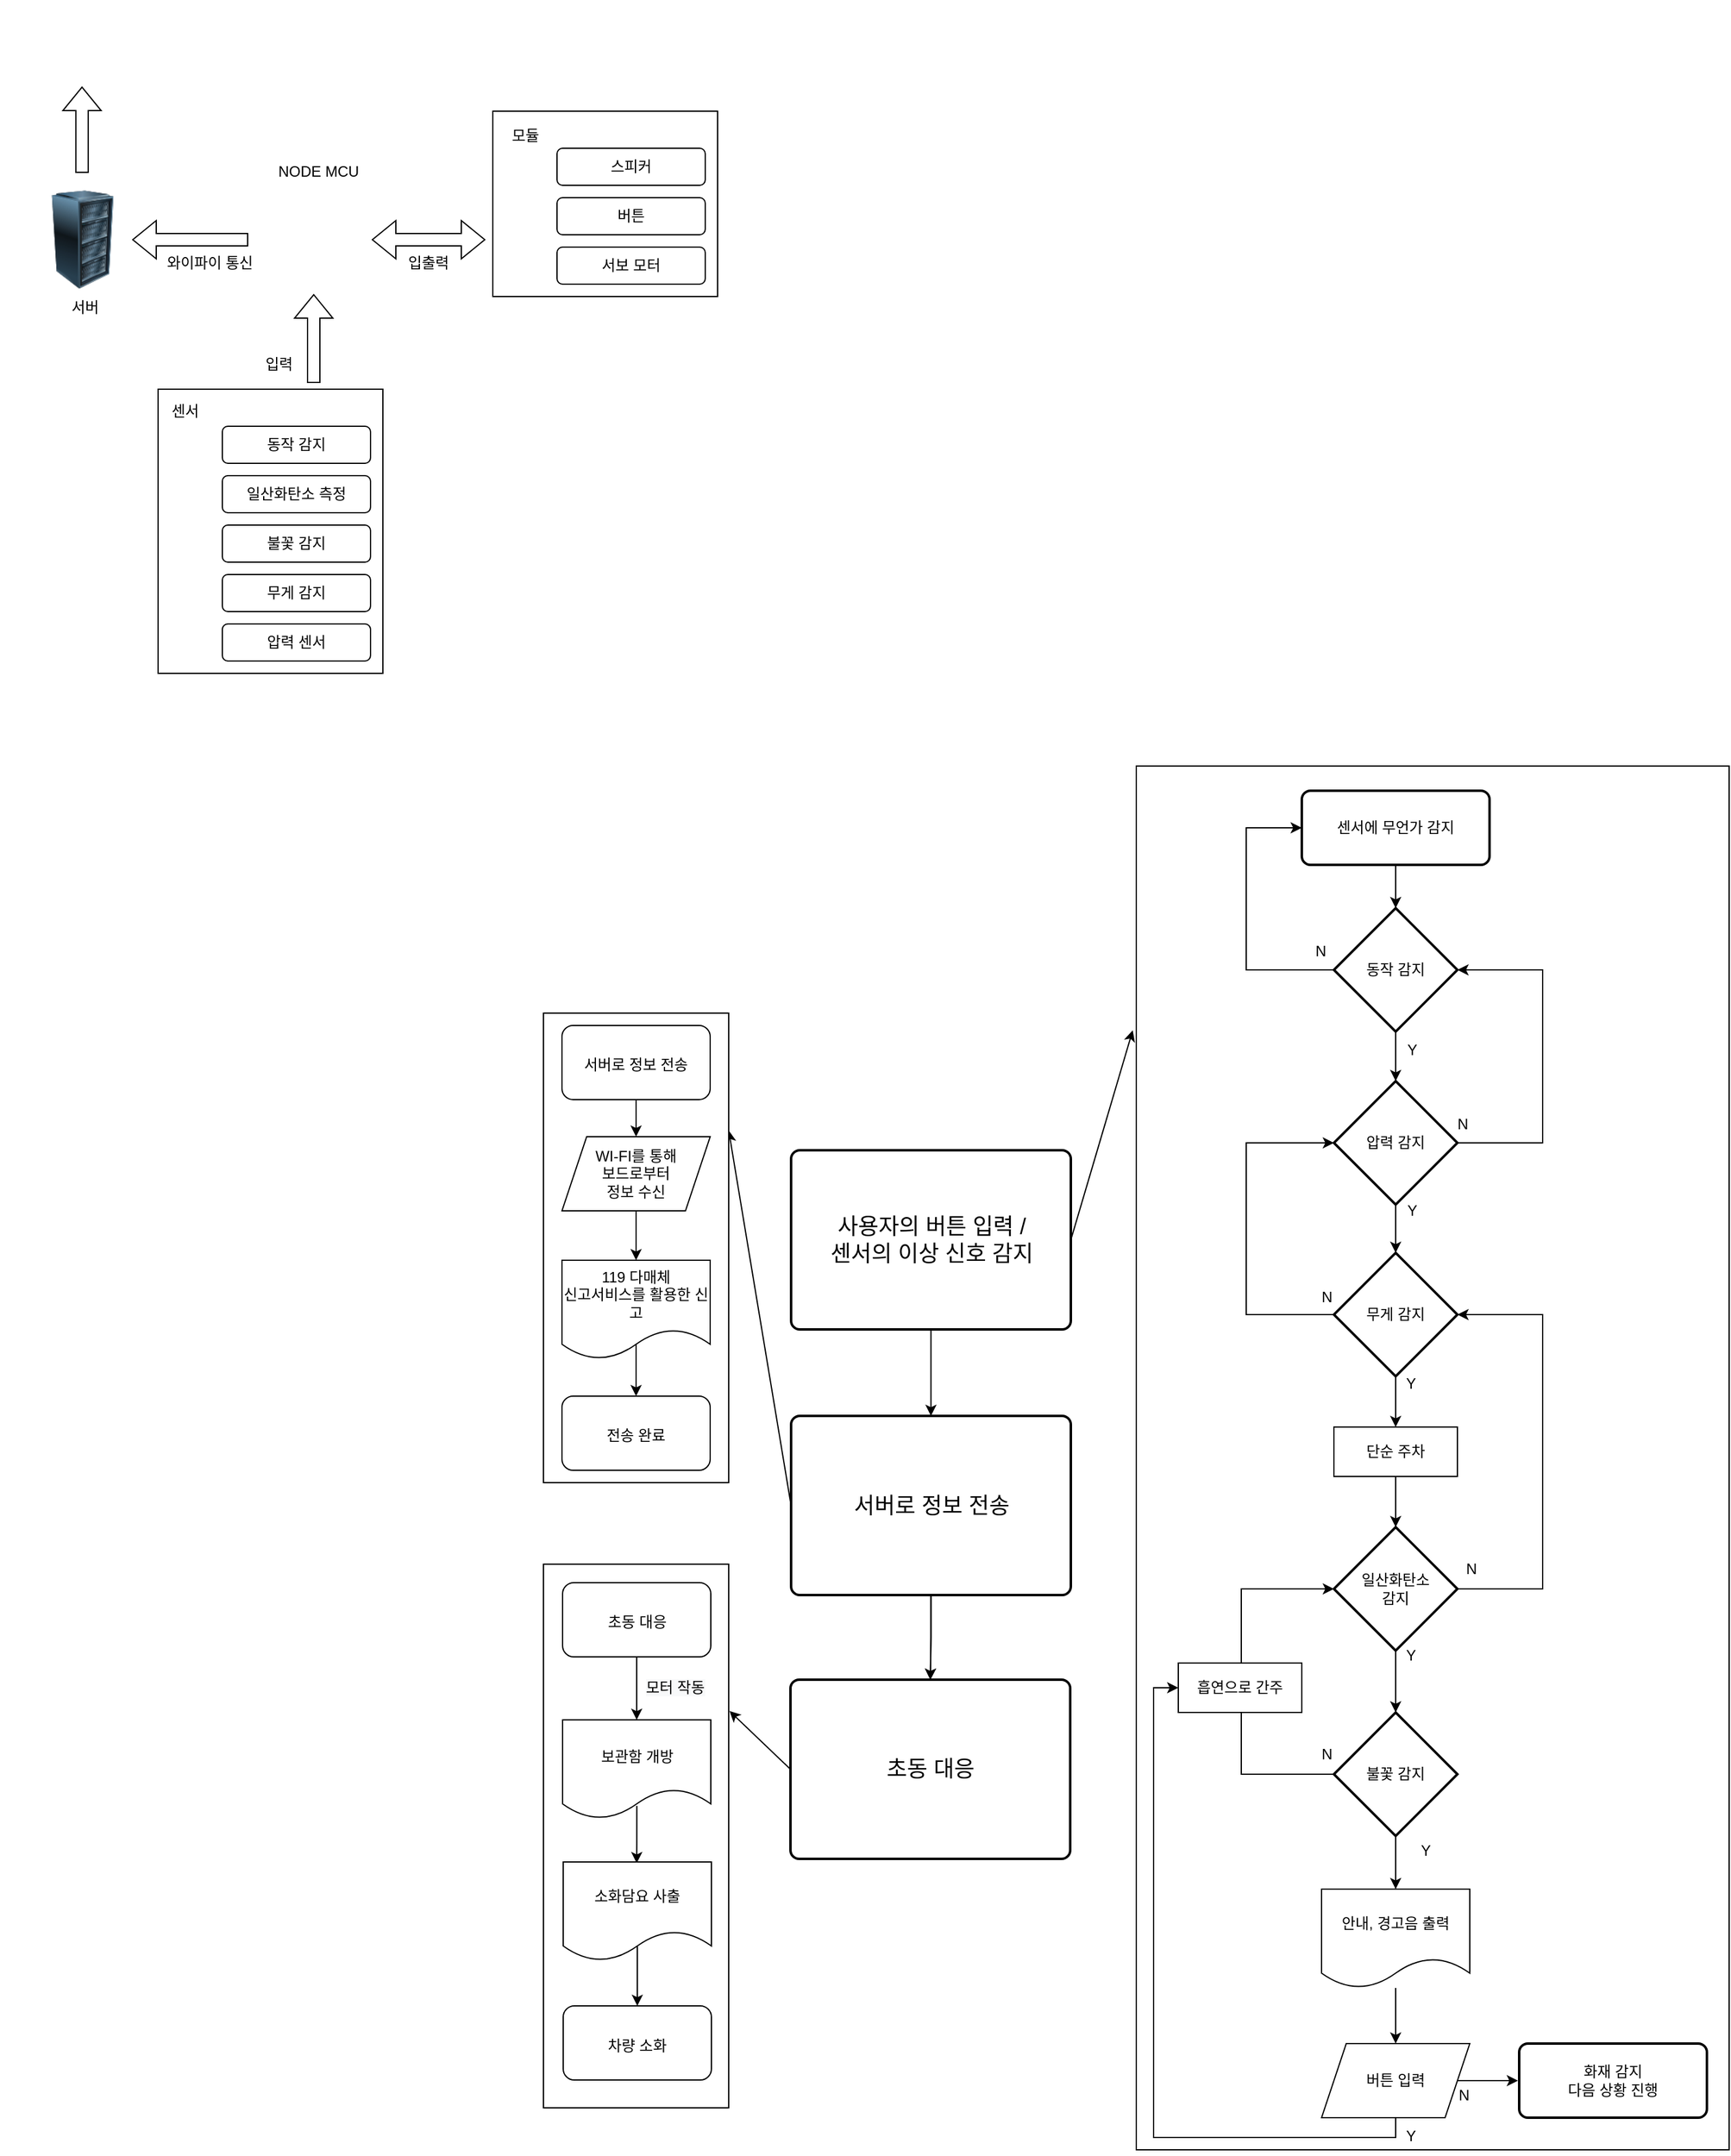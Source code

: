 <mxfile version="20.5.1" type="device"><diagram id="165w_law_jUI26ZeM4Bt" name="페이지-1"><mxGraphModel dx="1244" dy="604" grid="1" gridSize="10" guides="1" tooltips="1" connect="1" arrows="1" fold="1" page="0" pageScale="1" pageWidth="827" pageHeight="1169" math="0" shadow="0"><root><mxCell id="0"/><mxCell id="1" parent="0"/><mxCell id="T8Nb5RoC0RxpTcausWO0-1" value="" style="image;html=1;image=img/lib/clip_art/computers/Server_Rack_128x128.png" parent="1" vertex="1"><mxGeometry x="147" y="224" width="80" height="80" as="geometry"/></mxCell><mxCell id="T8Nb5RoC0RxpTcausWO0-4" value="" style="shape=image;html=1;verticalAlign=top;verticalLabelPosition=bottom;labelBackgroundColor=#ffffff;imageAspect=0;aspect=fixed;image=https://cdn2.iconfinder.com/data/icons/electronic-13/480/3-electronic-arduino-chipset-icon-2-128.png" parent="1" vertex="1"><mxGeometry x="310" y="200" width="128" height="128" as="geometry"/></mxCell><mxCell id="T8Nb5RoC0RxpTcausWO0-5" value="" style="shape=flexArrow;endArrow=classic;html=1;rounded=0;" parent="1" edge="1"><mxGeometry width="50" height="50" relative="1" as="geometry"><mxPoint x="186.41" y="210" as="sourcePoint"/><mxPoint x="186.41" y="140" as="targetPoint"/></mxGeometry></mxCell><mxCell id="T8Nb5RoC0RxpTcausWO0-7" value="" style="shape=image;verticalLabelPosition=bottom;labelBackgroundColor=default;verticalAlign=top;aspect=fixed;imageAspect=0;image=https://cdn.gjdream.com/news/photo/old/news/contents/UPFILE/2018/20180920490512.jpg;" parent="1" vertex="1"><mxGeometry x="120.5" y="70" width="133" height="57" as="geometry"/></mxCell><mxCell id="T8Nb5RoC0RxpTcausWO0-9" value="" style="rounded=0;whiteSpace=wrap;html=1;" parent="1" vertex="1"><mxGeometry x="248" y="385" width="182" height="230" as="geometry"/></mxCell><mxCell id="T8Nb5RoC0RxpTcausWO0-10" value="동작 감지" style="rounded=1;whiteSpace=wrap;html=1;" parent="1" vertex="1"><mxGeometry x="300" y="415" width="120" height="30" as="geometry"/></mxCell><mxCell id="T8Nb5RoC0RxpTcausWO0-11" value="센서" style="text;html=1;strokeColor=none;fillColor=none;align=center;verticalAlign=middle;whiteSpace=wrap;rounded=0;" parent="1" vertex="1"><mxGeometry x="250" y="385" width="40" height="35" as="geometry"/></mxCell><mxCell id="T8Nb5RoC0RxpTcausWO0-13" value="일산화탄소 측정" style="rounded=1;whiteSpace=wrap;html=1;" parent="1" vertex="1"><mxGeometry x="300" y="455" width="120" height="30" as="geometry"/></mxCell><mxCell id="T8Nb5RoC0RxpTcausWO0-14" value="불꽃 감지" style="rounded=1;whiteSpace=wrap;html=1;" parent="1" vertex="1"><mxGeometry x="300" y="495" width="120" height="30" as="geometry"/></mxCell><mxCell id="T8Nb5RoC0RxpTcausWO0-15" value="무게 감지" style="rounded=1;whiteSpace=wrap;html=1;" parent="1" vertex="1"><mxGeometry x="300" y="535" width="120" height="30" as="geometry"/></mxCell><mxCell id="T8Nb5RoC0RxpTcausWO0-16" value="압력 센서" style="rounded=1;whiteSpace=wrap;html=1;" parent="1" vertex="1"><mxGeometry x="300" y="575" width="120" height="30" as="geometry"/></mxCell><mxCell id="T8Nb5RoC0RxpTcausWO0-17" value="" style="rounded=0;whiteSpace=wrap;html=1;" parent="1" vertex="1"><mxGeometry x="519" y="160" width="182" height="150" as="geometry"/></mxCell><mxCell id="T8Nb5RoC0RxpTcausWO0-18" value="스피커" style="rounded=1;whiteSpace=wrap;html=1;" parent="1" vertex="1"><mxGeometry x="571" y="190" width="120" height="30" as="geometry"/></mxCell><mxCell id="T8Nb5RoC0RxpTcausWO0-19" value="모듈" style="text;html=1;strokeColor=none;fillColor=none;align=center;verticalAlign=middle;whiteSpace=wrap;rounded=0;" parent="1" vertex="1"><mxGeometry x="521" y="160" width="49" height="40" as="geometry"/></mxCell><mxCell id="T8Nb5RoC0RxpTcausWO0-20" value="버튼" style="rounded=1;whiteSpace=wrap;html=1;" parent="1" vertex="1"><mxGeometry x="571" y="230" width="120" height="30" as="geometry"/></mxCell><mxCell id="T8Nb5RoC0RxpTcausWO0-21" value="서보 모터" style="rounded=1;whiteSpace=wrap;html=1;" parent="1" vertex="1"><mxGeometry x="571" y="270" width="120" height="30" as="geometry"/></mxCell><mxCell id="T8Nb5RoC0RxpTcausWO0-24" value="" style="shape=flexArrow;endArrow=classic;startArrow=classic;html=1;rounded=0;entryX=1;entryY=0.5;entryDx=0;entryDy=0;" parent="1" edge="1"><mxGeometry width="100" height="100" relative="1" as="geometry"><mxPoint x="513" y="264" as="sourcePoint"/><mxPoint x="421" y="264.0" as="targetPoint"/></mxGeometry></mxCell><mxCell id="T8Nb5RoC0RxpTcausWO0-26" value="NODE MCU" style="text;html=1;strokeColor=none;fillColor=none;align=center;verticalAlign=middle;whiteSpace=wrap;rounded=0;" parent="1" vertex="1"><mxGeometry x="310" y="194" width="136" height="30" as="geometry"/></mxCell><mxCell id="T8Nb5RoC0RxpTcausWO0-27" value="서버" style="text;html=1;strokeColor=none;fillColor=none;align=center;verticalAlign=middle;whiteSpace=wrap;rounded=0;" parent="1" vertex="1"><mxGeometry x="121" y="304" width="136" height="30" as="geometry"/></mxCell><mxCell id="T8Nb5RoC0RxpTcausWO0-29" value="" style="shape=image;verticalLabelPosition=bottom;labelBackgroundColor=default;verticalAlign=top;aspect=fixed;imageAspect=0;image=https://cdn-icons-png.flaticon.com/512/72/72264.png;" parent="1" vertex="1"><mxGeometry x="253.5" y="210" width="50" height="50" as="geometry"/></mxCell><mxCell id="T8Nb5RoC0RxpTcausWO0-31" value="" style="shape=flexArrow;endArrow=classic;html=1;rounded=0;entryX=0.5;entryY=1;entryDx=0;entryDy=0;" parent="1" edge="1"><mxGeometry width="50" height="50" relative="1" as="geometry"><mxPoint x="374" y="380" as="sourcePoint"/><mxPoint x="374.0" y="308.0" as="targetPoint"/></mxGeometry></mxCell><mxCell id="T8Nb5RoC0RxpTcausWO0-32" value="입력" style="text;html=1;strokeColor=none;fillColor=none;align=center;verticalAlign=middle;whiteSpace=wrap;rounded=0;" parent="1" vertex="1"><mxGeometry x="278" y="350" width="136" height="30" as="geometry"/></mxCell><mxCell id="T8Nb5RoC0RxpTcausWO0-34" value="입출력" style="text;html=1;strokeColor=none;fillColor=none;align=center;verticalAlign=middle;whiteSpace=wrap;rounded=0;" parent="1" vertex="1"><mxGeometry x="399" y="268" width="136" height="30" as="geometry"/></mxCell><mxCell id="T8Nb5RoC0RxpTcausWO0-36" value="" style="shape=flexArrow;endArrow=classic;html=1;rounded=0;" parent="1" target="T8Nb5RoC0RxpTcausWO0-1" edge="1"><mxGeometry width="50" height="50" relative="1" as="geometry"><mxPoint x="321" y="264" as="sourcePoint"/><mxPoint x="231" y="264" as="targetPoint"/></mxGeometry></mxCell><mxCell id="T8Nb5RoC0RxpTcausWO0-37" value="와이파이 통신" style="text;html=1;strokeColor=none;fillColor=none;align=center;verticalAlign=middle;whiteSpace=wrap;rounded=0;" parent="1" vertex="1"><mxGeometry x="222" y="268" width="136" height="30" as="geometry"/></mxCell><mxCell id="dqGDmKwzn2FibLqdxP1N-10" value="" style="endArrow=classic;html=1;rounded=0;exitX=1;exitY=0.5;exitDx=0;exitDy=0;entryX=-0.006;entryY=0.191;entryDx=0;entryDy=0;entryPerimeter=0;" edge="1" parent="1" source="060HQ8-WxhWYUKOi99JN-88" target="dqGDmKwzn2FibLqdxP1N-3"><mxGeometry width="50" height="50" relative="1" as="geometry"><mxPoint x="1000" y="1100" as="sourcePoint"/><mxPoint x="1060" y="820" as="targetPoint"/></mxGeometry></mxCell><mxCell id="dqGDmKwzn2FibLqdxP1N-11" value="" style="endArrow=classic;html=1;rounded=0;exitX=0;exitY=0.5;exitDx=0;exitDy=0;entryX=1.004;entryY=0.27;entryDx=0;entryDy=0;entryPerimeter=0;" edge="1" parent="1" source="060HQ8-WxhWYUKOi99JN-104" target="dqGDmKwzn2FibLqdxP1N-39"><mxGeometry width="50" height="50" relative="1" as="geometry"><mxPoint x="710" y="1530" as="sourcePoint"/><mxPoint x="669" y="1449" as="targetPoint"/></mxGeometry></mxCell><mxCell id="dqGDmKwzn2FibLqdxP1N-18" value="" style="endArrow=classic;html=1;rounded=0;exitX=0;exitY=0.5;exitDx=0;exitDy=0;entryX=1;entryY=0.25;entryDx=0;entryDy=0;" edge="1" parent="1" source="060HQ8-WxhWYUKOi99JN-103" target="dqGDmKwzn2FibLqdxP1N-35"><mxGeometry width="50" height="50" relative="1" as="geometry"><mxPoint x="770" y="1332" as="sourcePoint"/><mxPoint x="672.624" y="1092" as="targetPoint"/></mxGeometry></mxCell><mxCell id="dqGDmKwzn2FibLqdxP1N-50" value="" style="group" vertex="1" connectable="0" parent="1"><mxGeometry x="560" y="1336" width="161" height="440" as="geometry"/></mxCell><mxCell id="dqGDmKwzn2FibLqdxP1N-39" value="" style="rounded=0;whiteSpace=wrap;html=1;" vertex="1" parent="dqGDmKwzn2FibLqdxP1N-50"><mxGeometry width="150" height="440" as="geometry"/></mxCell><mxCell id="060HQ8-WxhWYUKOi99JN-108" value="&lt;font style=&quot;font-size: 12px;&quot;&gt;초동 대응&lt;/font&gt;" style="rounded=1;whiteSpace=wrap;html=1;fontSize=18;" parent="dqGDmKwzn2FibLqdxP1N-50" vertex="1"><mxGeometry x="15.5" y="15" width="120" height="60" as="geometry"/></mxCell><mxCell id="060HQ8-WxhWYUKOi99JN-115" style="edgeStyle=orthogonalEdgeStyle;rounded=0;orthogonalLoop=1;jettySize=auto;html=1;entryX=0.5;entryY=0;entryDx=0;entryDy=0;fontSize=12;exitX=0.501;exitY=0.871;exitDx=0;exitDy=0;exitPerimeter=0;" parent="dqGDmKwzn2FibLqdxP1N-50" source="060HQ8-WxhWYUKOi99JN-110" edge="1"><mxGeometry relative="1" as="geometry"><mxPoint x="75.5" y="242" as="targetPoint"/></mxGeometry></mxCell><mxCell id="060HQ8-WxhWYUKOi99JN-110" value="&lt;font style=&quot;font-size: 12px;&quot;&gt;보관함 개방&lt;/font&gt;" style="shape=document;whiteSpace=wrap;html=1;boundedLbl=1;fontSize=18;" parent="dqGDmKwzn2FibLqdxP1N-50" vertex="1"><mxGeometry x="15.5" y="126" width="120" height="80" as="geometry"/></mxCell><mxCell id="060HQ8-WxhWYUKOi99JN-111" style="edgeStyle=orthogonalEdgeStyle;rounded=0;orthogonalLoop=1;jettySize=auto;html=1;entryX=0.5;entryY=0;entryDx=0;entryDy=0;fontSize=18;" parent="dqGDmKwzn2FibLqdxP1N-50" source="060HQ8-WxhWYUKOi99JN-108" target="060HQ8-WxhWYUKOi99JN-110" edge="1"><mxGeometry relative="1" as="geometry"/></mxCell><mxCell id="dqGDmKwzn2FibLqdxP1N-24" value="&lt;span style=&quot;color: rgb(0, 0, 0); font-family: Helvetica; font-size: 12px; font-style: normal; font-variant-ligatures: normal; font-variant-caps: normal; font-weight: 400; letter-spacing: normal; orphans: 2; text-align: center; text-indent: 0px; text-transform: none; widows: 2; word-spacing: 0px; -webkit-text-stroke-width: 0px; background-color: rgb(248, 249, 250); text-decoration-thickness: initial; text-decoration-style: initial; text-decoration-color: initial; float: none; display: inline !important;&quot;&gt;모터 작동&lt;/span&gt;" style="text;whiteSpace=wrap;html=1;" vertex="1" parent="dqGDmKwzn2FibLqdxP1N-50"><mxGeometry x="81" y="86" width="80" height="40" as="geometry"/></mxCell><mxCell id="dqGDmKwzn2FibLqdxP1N-38" value="&lt;font style=&quot;font-size: 12px;&quot;&gt;차량 소화&lt;/font&gt;" style="rounded=1;whiteSpace=wrap;html=1;fontSize=18;" vertex="1" parent="dqGDmKwzn2FibLqdxP1N-50"><mxGeometry x="16" y="357.5" width="120" height="60" as="geometry"/></mxCell><mxCell id="dqGDmKwzn2FibLqdxP1N-40" style="edgeStyle=orthogonalEdgeStyle;rounded=0;orthogonalLoop=1;jettySize=auto;html=1;entryX=0.5;entryY=0;entryDx=0;entryDy=0;exitX=0.5;exitY=0;exitDx=0;exitDy=0;" edge="1" parent="dqGDmKwzn2FibLqdxP1N-50" source="dqGDmKwzn2FibLqdxP1N-6" target="dqGDmKwzn2FibLqdxP1N-38"><mxGeometry relative="1" as="geometry"><Array as="points"><mxPoint x="76" y="281"/><mxPoint x="76" y="281"/></Array></mxGeometry></mxCell><mxCell id="dqGDmKwzn2FibLqdxP1N-6" value="소화담요 사출" style="shape=document;whiteSpace=wrap;html=1;boundedLbl=1;" vertex="1" parent="dqGDmKwzn2FibLqdxP1N-50"><mxGeometry x="16" y="241" width="120" height="80" as="geometry"/></mxCell><mxCell id="dqGDmKwzn2FibLqdxP1N-69" value="" style="group" vertex="1" connectable="0" parent="1"><mxGeometry x="560" y="890" width="150" height="380" as="geometry"/></mxCell><mxCell id="dqGDmKwzn2FibLqdxP1N-35" value="" style="rounded=0;whiteSpace=wrap;html=1;" vertex="1" parent="dqGDmKwzn2FibLqdxP1N-69"><mxGeometry width="150" height="380" as="geometry"/></mxCell><mxCell id="dqGDmKwzn2FibLqdxP1N-21" value="WI-FI를 통해&lt;br&gt;보드로부터&lt;br&gt;정보 수신" style="shape=parallelogram;perimeter=parallelogramPerimeter;whiteSpace=wrap;html=1;fixedSize=1;" vertex="1" parent="dqGDmKwzn2FibLqdxP1N-69"><mxGeometry x="15" y="100" width="120" height="60" as="geometry"/></mxCell><mxCell id="dqGDmKwzn2FibLqdxP1N-34" style="edgeStyle=orthogonalEdgeStyle;rounded=0;orthogonalLoop=1;jettySize=auto;html=1;entryX=0.5;entryY=0;entryDx=0;entryDy=0;" edge="1" parent="dqGDmKwzn2FibLqdxP1N-69" source="dqGDmKwzn2FibLqdxP1N-21" target="dqGDmKwzn2FibLqdxP1N-22"><mxGeometry relative="1" as="geometry"/></mxCell><mxCell id="dqGDmKwzn2FibLqdxP1N-64" style="edgeStyle=orthogonalEdgeStyle;rounded=0;orthogonalLoop=1;jettySize=auto;html=1;entryX=0.5;entryY=0;entryDx=0;entryDy=0;" edge="1" parent="dqGDmKwzn2FibLqdxP1N-69" source="dqGDmKwzn2FibLqdxP1N-63" target="dqGDmKwzn2FibLqdxP1N-21"><mxGeometry relative="1" as="geometry"/></mxCell><mxCell id="dqGDmKwzn2FibLqdxP1N-63" value="&lt;font style=&quot;font-size: 12px;&quot;&gt;서버로 정보 전송&lt;/font&gt;" style="rounded=1;whiteSpace=wrap;html=1;fontSize=18;" vertex="1" parent="dqGDmKwzn2FibLqdxP1N-69"><mxGeometry x="15" y="10" width="120" height="60" as="geometry"/></mxCell><mxCell id="dqGDmKwzn2FibLqdxP1N-65" value="&lt;font style=&quot;font-size: 12px;&quot;&gt;전송 완료&lt;/font&gt;" style="rounded=1;whiteSpace=wrap;html=1;fontSize=18;" vertex="1" parent="dqGDmKwzn2FibLqdxP1N-69"><mxGeometry x="15" y="310" width="120" height="60" as="geometry"/></mxCell><mxCell id="dqGDmKwzn2FibLqdxP1N-66" style="edgeStyle=orthogonalEdgeStyle;rounded=0;orthogonalLoop=1;jettySize=auto;html=1;entryX=0.5;entryY=0;entryDx=0;entryDy=0;exitX=0.5;exitY=0;exitDx=0;exitDy=0;" edge="1" parent="dqGDmKwzn2FibLqdxP1N-69" source="dqGDmKwzn2FibLqdxP1N-22" target="dqGDmKwzn2FibLqdxP1N-65"><mxGeometry relative="1" as="geometry"><Array as="points"><mxPoint x="75.5" y="300"/></Array></mxGeometry></mxCell><mxCell id="dqGDmKwzn2FibLqdxP1N-22" value="119 다매체 &lt;br&gt;신고서비스를 활용한 신고" style="shape=document;whiteSpace=wrap;html=1;boundedLbl=1;" vertex="1" parent="dqGDmKwzn2FibLqdxP1N-69"><mxGeometry x="15" y="200" width="120" height="80" as="geometry"/></mxCell><mxCell id="060HQ8-WxhWYUKOi99JN-88" value="&lt;span style=&quot;font-size: 18px;&quot;&gt;사용자의 버튼 입력 /&lt;br&gt;센서의 이상 신호 감지&lt;/span&gt;" style="rounded=1;whiteSpace=wrap;html=1;absoluteArcSize=1;arcSize=14;strokeWidth=2;" parent="1" vertex="1"><mxGeometry x="760.5" y="1001" width="226.5" height="145" as="geometry"/></mxCell><mxCell id="060HQ8-WxhWYUKOi99JN-103" value="&lt;span style=&quot;font-size: 18px;&quot;&gt;서버로 정보 전송&lt;/span&gt;" style="rounded=1;whiteSpace=wrap;html=1;absoluteArcSize=1;arcSize=14;strokeWidth=2;" parent="1" vertex="1"><mxGeometry x="760.5" y="1216" width="226.5" height="145" as="geometry"/></mxCell><mxCell id="060HQ8-WxhWYUKOi99JN-105" style="edgeStyle=orthogonalEdgeStyle;rounded=0;orthogonalLoop=1;jettySize=auto;html=1;entryX=0.5;entryY=0;entryDx=0;entryDy=0;fontSize=18;" parent="1" source="060HQ8-WxhWYUKOi99JN-88" target="060HQ8-WxhWYUKOi99JN-103" edge="1"><mxGeometry relative="1" as="geometry"/></mxCell><mxCell id="060HQ8-WxhWYUKOi99JN-104" value="&lt;span style=&quot;font-size: 18px;&quot;&gt;초동 대응&lt;/span&gt;" style="rounded=1;whiteSpace=wrap;html=1;absoluteArcSize=1;arcSize=14;strokeWidth=2;" parent="1" vertex="1"><mxGeometry x="760" y="1429.5" width="226.5" height="145" as="geometry"/></mxCell><mxCell id="dqGDmKwzn2FibLqdxP1N-12" value="" style="edgeStyle=orthogonalEdgeStyle;rounded=0;orthogonalLoop=1;jettySize=auto;html=1;" edge="1" parent="1" source="060HQ8-WxhWYUKOi99JN-103" target="060HQ8-WxhWYUKOi99JN-104"><mxGeometry relative="1" as="geometry"/></mxCell><mxCell id="060HQ8-WxhWYUKOi99JN-106" style="edgeStyle=orthogonalEdgeStyle;rounded=0;orthogonalLoop=1;jettySize=auto;html=1;entryX=0.5;entryY=0;entryDx=0;entryDy=0;fontSize=18;" parent="1" source="060HQ8-WxhWYUKOi99JN-103" target="060HQ8-WxhWYUKOi99JN-104" edge="1"><mxGeometry relative="1" as="geometry"/></mxCell><mxCell id="dqGDmKwzn2FibLqdxP1N-73" value="" style="group" vertex="1" connectable="0" parent="1"><mxGeometry x="1040" y="690" width="480" height="1124" as="geometry"/></mxCell><mxCell id="dqGDmKwzn2FibLqdxP1N-3" value="" style="rounded=0;whiteSpace=wrap;html=1;" vertex="1" parent="dqGDmKwzn2FibLqdxP1N-73"><mxGeometry width="480" height="1120" as="geometry"/></mxCell><mxCell id="060HQ8-WxhWYUKOi99JN-5" value="센서에 무언가 감지" style="rounded=1;whiteSpace=wrap;html=1;absoluteArcSize=1;arcSize=14;strokeWidth=2;" parent="dqGDmKwzn2FibLqdxP1N-73" vertex="1"><mxGeometry x="134" y="20" width="152" height="60" as="geometry"/></mxCell><mxCell id="060HQ8-WxhWYUKOi99JN-23" value="압력 감지" style="strokeWidth=2;html=1;shape=mxgraph.flowchart.decision;whiteSpace=wrap;" parent="dqGDmKwzn2FibLqdxP1N-73" vertex="1"><mxGeometry x="160" y="255" width="100" height="100" as="geometry"/></mxCell><mxCell id="060HQ8-WxhWYUKOi99JN-67" style="edgeStyle=orthogonalEdgeStyle;rounded=0;orthogonalLoop=1;jettySize=auto;html=1;entryX=0;entryY=0.5;entryDx=0;entryDy=0;entryPerimeter=0;exitX=1;exitY=0.5;exitDx=0;exitDy=0;exitPerimeter=0;" parent="dqGDmKwzn2FibLqdxP1N-73" source="060HQ8-WxhWYUKOi99JN-24" target="060HQ8-WxhWYUKOi99JN-23" edge="1"><mxGeometry relative="1" as="geometry"><Array as="points"><mxPoint x="89" y="444"/><mxPoint x="89" y="305"/></Array></mxGeometry></mxCell><mxCell id="060HQ8-WxhWYUKOi99JN-24" value="무게 감지" style="strokeWidth=2;html=1;shape=mxgraph.flowchart.decision;whiteSpace=wrap;" parent="dqGDmKwzn2FibLqdxP1N-73" vertex="1"><mxGeometry x="160" y="394" width="100" height="100" as="geometry"/></mxCell><mxCell id="060HQ8-WxhWYUKOi99JN-25" style="edgeStyle=orthogonalEdgeStyle;rounded=0;orthogonalLoop=1;jettySize=auto;html=1;" parent="dqGDmKwzn2FibLqdxP1N-73" source="060HQ8-WxhWYUKOi99JN-23" target="060HQ8-WxhWYUKOi99JN-24" edge="1"><mxGeometry relative="1" as="geometry"/></mxCell><mxCell id="060HQ8-WxhWYUKOi99JN-73" style="edgeStyle=orthogonalEdgeStyle;rounded=0;orthogonalLoop=1;jettySize=auto;html=1;entryX=1;entryY=0.5;entryDx=0;entryDy=0;entryPerimeter=0;" parent="dqGDmKwzn2FibLqdxP1N-73" source="060HQ8-WxhWYUKOi99JN-26" target="060HQ8-WxhWYUKOi99JN-24" edge="1"><mxGeometry relative="1" as="geometry"><Array as="points"><mxPoint x="329" y="666"/><mxPoint x="329" y="444"/></Array></mxGeometry></mxCell><mxCell id="060HQ8-WxhWYUKOi99JN-26" value="일산화탄소&lt;br&gt;감지" style="strokeWidth=2;html=1;shape=mxgraph.flowchart.decision;whiteSpace=wrap;" parent="dqGDmKwzn2FibLqdxP1N-73" vertex="1"><mxGeometry x="160" y="616" width="100" height="100" as="geometry"/></mxCell><mxCell id="060HQ8-WxhWYUKOi99JN-42" style="edgeStyle=orthogonalEdgeStyle;rounded=0;orthogonalLoop=1;jettySize=auto;html=1;entryX=0;entryY=0.5;entryDx=0;entryDy=0;entryPerimeter=0;exitX=0;exitY=0.5;exitDx=0;exitDy=0;exitPerimeter=0;" parent="dqGDmKwzn2FibLqdxP1N-73" source="060HQ8-WxhWYUKOi99JN-27" target="060HQ8-WxhWYUKOi99JN-26" edge="1"><mxGeometry relative="1" as="geometry"><Array as="points"><mxPoint x="85" y="816"/><mxPoint x="85" y="666"/></Array></mxGeometry></mxCell><mxCell id="060HQ8-WxhWYUKOi99JN-27" value="불꽃 감지" style="strokeWidth=2;html=1;shape=mxgraph.flowchart.decision;whiteSpace=wrap;" parent="dqGDmKwzn2FibLqdxP1N-73" vertex="1"><mxGeometry x="160" y="766" width="100" height="100" as="geometry"/></mxCell><mxCell id="060HQ8-WxhWYUKOi99JN-30" style="edgeStyle=orthogonalEdgeStyle;rounded=0;orthogonalLoop=1;jettySize=auto;html=1;entryX=0.5;entryY=0;entryDx=0;entryDy=0;entryPerimeter=0;" parent="dqGDmKwzn2FibLqdxP1N-73" source="060HQ8-WxhWYUKOi99JN-26" target="060HQ8-WxhWYUKOi99JN-27" edge="1"><mxGeometry relative="1" as="geometry"/></mxCell><mxCell id="060HQ8-WxhWYUKOi99JN-43" value="흡연으로 간주" style="whiteSpace=wrap;html=1;align=center;" parent="dqGDmKwzn2FibLqdxP1N-73" vertex="1"><mxGeometry x="34" y="726" width="100" height="40" as="geometry"/></mxCell><mxCell id="060HQ8-WxhWYUKOi99JN-97" style="edgeStyle=orthogonalEdgeStyle;rounded=0;orthogonalLoop=1;jettySize=auto;html=1;entryX=0;entryY=0.5;entryDx=0;entryDy=0;exitX=0;exitY=0.5;exitDx=0;exitDy=0;" parent="dqGDmKwzn2FibLqdxP1N-73" source="060HQ8-WxhWYUKOi99JN-45" target="060HQ8-WxhWYUKOi99JN-43" edge="1"><mxGeometry relative="1" as="geometry"><Array as="points"><mxPoint x="210" y="1064"/><mxPoint x="210" y="1110"/><mxPoint x="14" y="1110"/><mxPoint x="14" y="746"/></Array></mxGeometry></mxCell><mxCell id="060HQ8-WxhWYUKOi99JN-45" value="버튼 입력" style="shape=parallelogram;perimeter=parallelogramPerimeter;whiteSpace=wrap;html=1;fixedSize=1;" parent="dqGDmKwzn2FibLqdxP1N-73" vertex="1"><mxGeometry x="150" y="1034" width="120" height="60" as="geometry"/></mxCell><mxCell id="060HQ8-WxhWYUKOi99JN-54" style="edgeStyle=orthogonalEdgeStyle;rounded=0;orthogonalLoop=1;jettySize=auto;html=1;entryX=0.5;entryY=0;entryDx=0;entryDy=0;entryPerimeter=0;" parent="dqGDmKwzn2FibLqdxP1N-73" source="060HQ8-WxhWYUKOi99JN-52" target="060HQ8-WxhWYUKOi99JN-23" edge="1"><mxGeometry relative="1" as="geometry"/></mxCell><mxCell id="060HQ8-WxhWYUKOi99JN-76" style="edgeStyle=orthogonalEdgeStyle;rounded=0;orthogonalLoop=1;jettySize=auto;html=1;entryX=0;entryY=0.5;entryDx=0;entryDy=0;" parent="dqGDmKwzn2FibLqdxP1N-73" source="060HQ8-WxhWYUKOi99JN-52" target="060HQ8-WxhWYUKOi99JN-5" edge="1"><mxGeometry relative="1" as="geometry"><Array as="points"><mxPoint x="89" y="165"/><mxPoint x="89" y="50"/></Array></mxGeometry></mxCell><mxCell id="060HQ8-WxhWYUKOi99JN-52" value="동작 감지" style="strokeWidth=2;html=1;shape=mxgraph.flowchart.decision;whiteSpace=wrap;" parent="dqGDmKwzn2FibLqdxP1N-73" vertex="1"><mxGeometry x="160" y="115" width="100" height="100" as="geometry"/></mxCell><mxCell id="060HQ8-WxhWYUKOi99JN-53" style="edgeStyle=orthogonalEdgeStyle;rounded=0;orthogonalLoop=1;jettySize=auto;html=1;" parent="dqGDmKwzn2FibLqdxP1N-73" source="060HQ8-WxhWYUKOi99JN-5" target="060HQ8-WxhWYUKOi99JN-52" edge="1"><mxGeometry relative="1" as="geometry"/></mxCell><mxCell id="060HQ8-WxhWYUKOi99JN-68" style="edgeStyle=orthogonalEdgeStyle;rounded=0;orthogonalLoop=1;jettySize=auto;html=1;entryX=1;entryY=0.5;entryDx=0;entryDy=0;entryPerimeter=0;exitX=1;exitY=0.5;exitDx=0;exitDy=0;exitPerimeter=0;" parent="dqGDmKwzn2FibLqdxP1N-73" source="060HQ8-WxhWYUKOi99JN-23" target="060HQ8-WxhWYUKOi99JN-52" edge="1"><mxGeometry relative="1" as="geometry"><mxPoint x="84" y="185" as="targetPoint"/><Array as="points"><mxPoint x="329" y="305"/><mxPoint x="329" y="165"/></Array></mxGeometry></mxCell><mxCell id="060HQ8-WxhWYUKOi99JN-72" style="edgeStyle=orthogonalEdgeStyle;rounded=0;orthogonalLoop=1;jettySize=auto;html=1;entryX=0.5;entryY=0;entryDx=0;entryDy=0;entryPerimeter=0;" parent="dqGDmKwzn2FibLqdxP1N-73" source="060HQ8-WxhWYUKOi99JN-56" target="060HQ8-WxhWYUKOi99JN-26" edge="1"><mxGeometry relative="1" as="geometry"/></mxCell><mxCell id="060HQ8-WxhWYUKOi99JN-56" value="단순 주차" style="whiteSpace=wrap;html=1;align=center;" parent="dqGDmKwzn2FibLqdxP1N-73" vertex="1"><mxGeometry x="160" y="535" width="100" height="40" as="geometry"/></mxCell><mxCell id="060HQ8-WxhWYUKOi99JN-71" style="edgeStyle=orthogonalEdgeStyle;rounded=0;orthogonalLoop=1;jettySize=auto;html=1;entryX=0.5;entryY=0;entryDx=0;entryDy=0;" parent="dqGDmKwzn2FibLqdxP1N-73" source="060HQ8-WxhWYUKOi99JN-24" target="060HQ8-WxhWYUKOi99JN-56" edge="1"><mxGeometry relative="1" as="geometry"/></mxCell><mxCell id="060HQ8-WxhWYUKOi99JN-74" value="Y" style="text;html=1;align=center;verticalAlign=middle;resizable=0;points=[];autosize=1;strokeColor=none;fillColor=none;" parent="dqGDmKwzn2FibLqdxP1N-73" vertex="1"><mxGeometry x="208" y="215" width="30" height="30" as="geometry"/></mxCell><mxCell id="060HQ8-WxhWYUKOi99JN-77" value="N" style="text;html=1;align=center;verticalAlign=middle;resizable=0;points=[];autosize=1;strokeColor=none;fillColor=none;" parent="dqGDmKwzn2FibLqdxP1N-73" vertex="1"><mxGeometry x="134" y="135" width="30" height="30" as="geometry"/></mxCell><mxCell id="060HQ8-WxhWYUKOi99JN-78" value="N" style="text;html=1;align=center;verticalAlign=middle;resizable=0;points=[];autosize=1;strokeColor=none;fillColor=none;" parent="dqGDmKwzn2FibLqdxP1N-73" vertex="1"><mxGeometry x="249" y="275" width="30" height="30" as="geometry"/></mxCell><mxCell id="060HQ8-WxhWYUKOi99JN-79" value="N" style="text;html=1;align=center;verticalAlign=middle;resizable=0;points=[];autosize=1;strokeColor=none;fillColor=none;" parent="dqGDmKwzn2FibLqdxP1N-73" vertex="1"><mxGeometry x="139" y="415" width="30" height="30" as="geometry"/></mxCell><mxCell id="060HQ8-WxhWYUKOi99JN-80" value="N" style="text;html=1;align=center;verticalAlign=middle;resizable=0;points=[];autosize=1;strokeColor=none;fillColor=none;" parent="dqGDmKwzn2FibLqdxP1N-73" vertex="1"><mxGeometry x="256" y="635" width="30" height="30" as="geometry"/></mxCell><mxCell id="060HQ8-WxhWYUKOi99JN-82" value="N" style="text;html=1;align=center;verticalAlign=middle;resizable=0;points=[];autosize=1;strokeColor=none;fillColor=none;" parent="dqGDmKwzn2FibLqdxP1N-73" vertex="1"><mxGeometry x="139" y="785" width="30" height="30" as="geometry"/></mxCell><mxCell id="060HQ8-WxhWYUKOi99JN-83" value="Y" style="text;html=1;align=center;verticalAlign=middle;resizable=0;points=[];autosize=1;strokeColor=none;fillColor=none;" parent="dqGDmKwzn2FibLqdxP1N-73" vertex="1"><mxGeometry x="208" y="345" width="30" height="30" as="geometry"/></mxCell><mxCell id="060HQ8-WxhWYUKOi99JN-84" value="Y" style="text;html=1;align=center;verticalAlign=middle;resizable=0;points=[];autosize=1;strokeColor=none;fillColor=none;" parent="dqGDmKwzn2FibLqdxP1N-73" vertex="1"><mxGeometry x="207" y="485" width="30" height="30" as="geometry"/></mxCell><mxCell id="060HQ8-WxhWYUKOi99JN-85" value="Y" style="text;html=1;align=center;verticalAlign=middle;resizable=0;points=[];autosize=1;strokeColor=none;fillColor=none;" parent="dqGDmKwzn2FibLqdxP1N-73" vertex="1"><mxGeometry x="207" y="705" width="30" height="30" as="geometry"/></mxCell><mxCell id="060HQ8-WxhWYUKOi99JN-86" value="Y" style="text;html=1;align=center;verticalAlign=middle;resizable=0;points=[];autosize=1;strokeColor=none;fillColor=none;" parent="dqGDmKwzn2FibLqdxP1N-73" vertex="1"><mxGeometry x="219" y="863" width="30" height="30" as="geometry"/></mxCell><mxCell id="060HQ8-WxhWYUKOi99JN-99" style="edgeStyle=orthogonalEdgeStyle;rounded=0;orthogonalLoop=1;jettySize=auto;html=1;entryX=0;entryY=0.5;entryDx=0;entryDy=0;" parent="dqGDmKwzn2FibLqdxP1N-73" source="060HQ8-WxhWYUKOi99JN-45" edge="1"><mxGeometry relative="1" as="geometry"><mxPoint x="309" y="1064" as="targetPoint"/></mxGeometry></mxCell><mxCell id="060HQ8-WxhWYUKOi99JN-100" value="Y" style="text;html=1;align=center;verticalAlign=middle;resizable=0;points=[];autosize=1;strokeColor=none;fillColor=none;" parent="dqGDmKwzn2FibLqdxP1N-73" vertex="1"><mxGeometry x="207" y="1094" width="30" height="30" as="geometry"/></mxCell><mxCell id="060HQ8-WxhWYUKOi99JN-101" value="N" style="text;html=1;align=center;verticalAlign=middle;resizable=0;points=[];autosize=1;strokeColor=none;fillColor=none;" parent="dqGDmKwzn2FibLqdxP1N-73" vertex="1"><mxGeometry x="250" y="1061" width="30" height="30" as="geometry"/></mxCell><mxCell id="dqGDmKwzn2FibLqdxP1N-2" style="edgeStyle=orthogonalEdgeStyle;rounded=0;orthogonalLoop=1;jettySize=auto;html=1;entryX=0.5;entryY=0;entryDx=0;entryDy=0;" edge="1" parent="dqGDmKwzn2FibLqdxP1N-73" source="060HQ8-WxhWYUKOi99JN-117" target="060HQ8-WxhWYUKOi99JN-45"><mxGeometry relative="1" as="geometry"/></mxCell><mxCell id="060HQ8-WxhWYUKOi99JN-117" value="안내, 경고음 출력" style="shape=document;whiteSpace=wrap;html=1;boundedLbl=1;" parent="dqGDmKwzn2FibLqdxP1N-73" vertex="1"><mxGeometry x="150" y="909" width="120" height="80" as="geometry"/></mxCell><mxCell id="dqGDmKwzn2FibLqdxP1N-1" style="edgeStyle=orthogonalEdgeStyle;rounded=0;orthogonalLoop=1;jettySize=auto;html=1;entryX=0.5;entryY=0;entryDx=0;entryDy=0;exitX=0.5;exitY=1;exitDx=0;exitDy=0;exitPerimeter=0;" edge="1" parent="dqGDmKwzn2FibLqdxP1N-73" source="060HQ8-WxhWYUKOi99JN-27" target="060HQ8-WxhWYUKOi99JN-117"><mxGeometry relative="1" as="geometry"><mxPoint x="210.029" y="948" as="sourcePoint"/></mxGeometry></mxCell><mxCell id="dqGDmKwzn2FibLqdxP1N-71" value="화재 감지&lt;br&gt;다음 상황 진행" style="rounded=1;whiteSpace=wrap;html=1;absoluteArcSize=1;arcSize=14;strokeWidth=2;" vertex="1" parent="dqGDmKwzn2FibLqdxP1N-73"><mxGeometry x="310" y="1034" width="152" height="60" as="geometry"/></mxCell></root></mxGraphModel></diagram></mxfile>